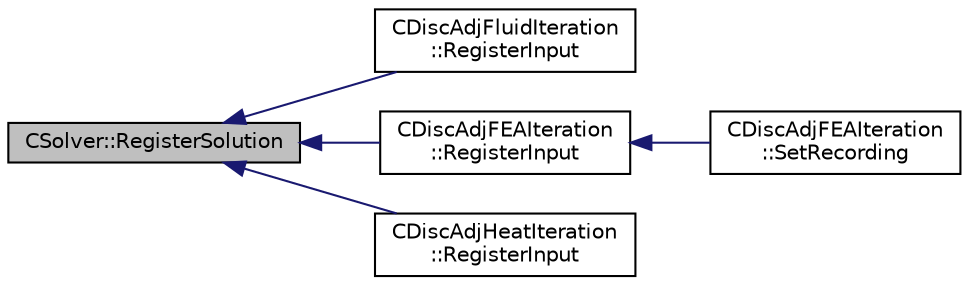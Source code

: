 digraph "CSolver::RegisterSolution"
{
  edge [fontname="Helvetica",fontsize="10",labelfontname="Helvetica",labelfontsize="10"];
  node [fontname="Helvetica",fontsize="10",shape=record];
  rankdir="LR";
  Node4140 [label="CSolver::RegisterSolution",height=0.2,width=0.4,color="black", fillcolor="grey75", style="filled", fontcolor="black"];
  Node4140 -> Node4141 [dir="back",color="midnightblue",fontsize="10",style="solid",fontname="Helvetica"];
  Node4141 [label="CDiscAdjFluidIteration\l::RegisterInput",height=0.2,width=0.4,color="black", fillcolor="white", style="filled",URL="$class_c_disc_adj_fluid_iteration.html#a836fbec1a157ea18b0cf6384a72f081f",tooltip="Registers all output variables of the fluid iteration. "];
  Node4140 -> Node4142 [dir="back",color="midnightblue",fontsize="10",style="solid",fontname="Helvetica"];
  Node4142 [label="CDiscAdjFEAIteration\l::RegisterInput",height=0.2,width=0.4,color="black", fillcolor="white", style="filled",URL="$class_c_disc_adj_f_e_a_iteration.html#a737678698809cb137576c05e6ca06cde",tooltip="Registers all input variables of the FEM iteration. "];
  Node4142 -> Node4143 [dir="back",color="midnightblue",fontsize="10",style="solid",fontname="Helvetica"];
  Node4143 [label="CDiscAdjFEAIteration\l::SetRecording",height=0.2,width=0.4,color="black", fillcolor="white", style="filled",URL="$class_c_disc_adj_f_e_a_iteration.html#ad5f0dcb01d13560ce5245301646dc3bd",tooltip="Record a single iteration of the direct FEM system. "];
  Node4140 -> Node4144 [dir="back",color="midnightblue",fontsize="10",style="solid",fontname="Helvetica"];
  Node4144 [label="CDiscAdjHeatIteration\l::RegisterInput",height=0.2,width=0.4,color="black", fillcolor="white", style="filled",URL="$class_c_disc_adj_heat_iteration.html#a345926181fbc6119e3686ad67d03f62f",tooltip="Registers all output variables of the fluid iteration. "];
}
